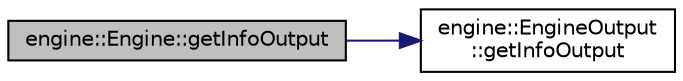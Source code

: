 digraph "engine::Engine::getInfoOutput"
{
 // LATEX_PDF_SIZE
  edge [fontname="Helvetica",fontsize="10",labelfontname="Helvetica",labelfontsize="10"];
  node [fontname="Helvetica",fontsize="10",shape=record];
  rankdir="LR";
  Node1 [label="engine::Engine::getInfoOutput",height=0.2,width=0.4,color="black", fillcolor="grey75", style="filled", fontcolor="black",tooltip=" "];
  Node1 -> Node2 [color="midnightblue",fontsize="10",style="solid",fontname="Helvetica"];
  Node2 [label="engine::EngineOutput\l::getInfoOutput",height=0.2,width=0.4,color="black", fillcolor="white", style="filled",URL="$classengine_1_1EngineOutput.html#a17968ba4327a37665b02f2dc2b32de4c",tooltip=" "];
}
